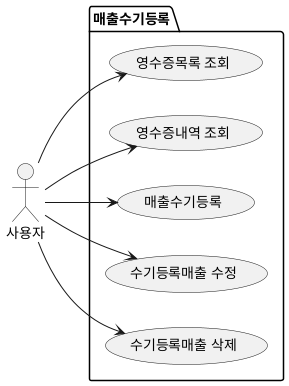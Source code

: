 @startuml 매출수기등록

left to right direction

actor "사용자" as user

package 매출수기등록{
  usecase "영수증목록 조회" AS UC11
  usecase "영수증내역 조회" AS UC12
  usecase "매출수기등록" AS UC13
  usecase "수기등록매출 수정" AS UC14
  usecase "수기등록매출 삭제" AS UC15
}

user --> UC11
user --> UC12
user --> UC13
user --> UC14
user --> UC15

@enduml